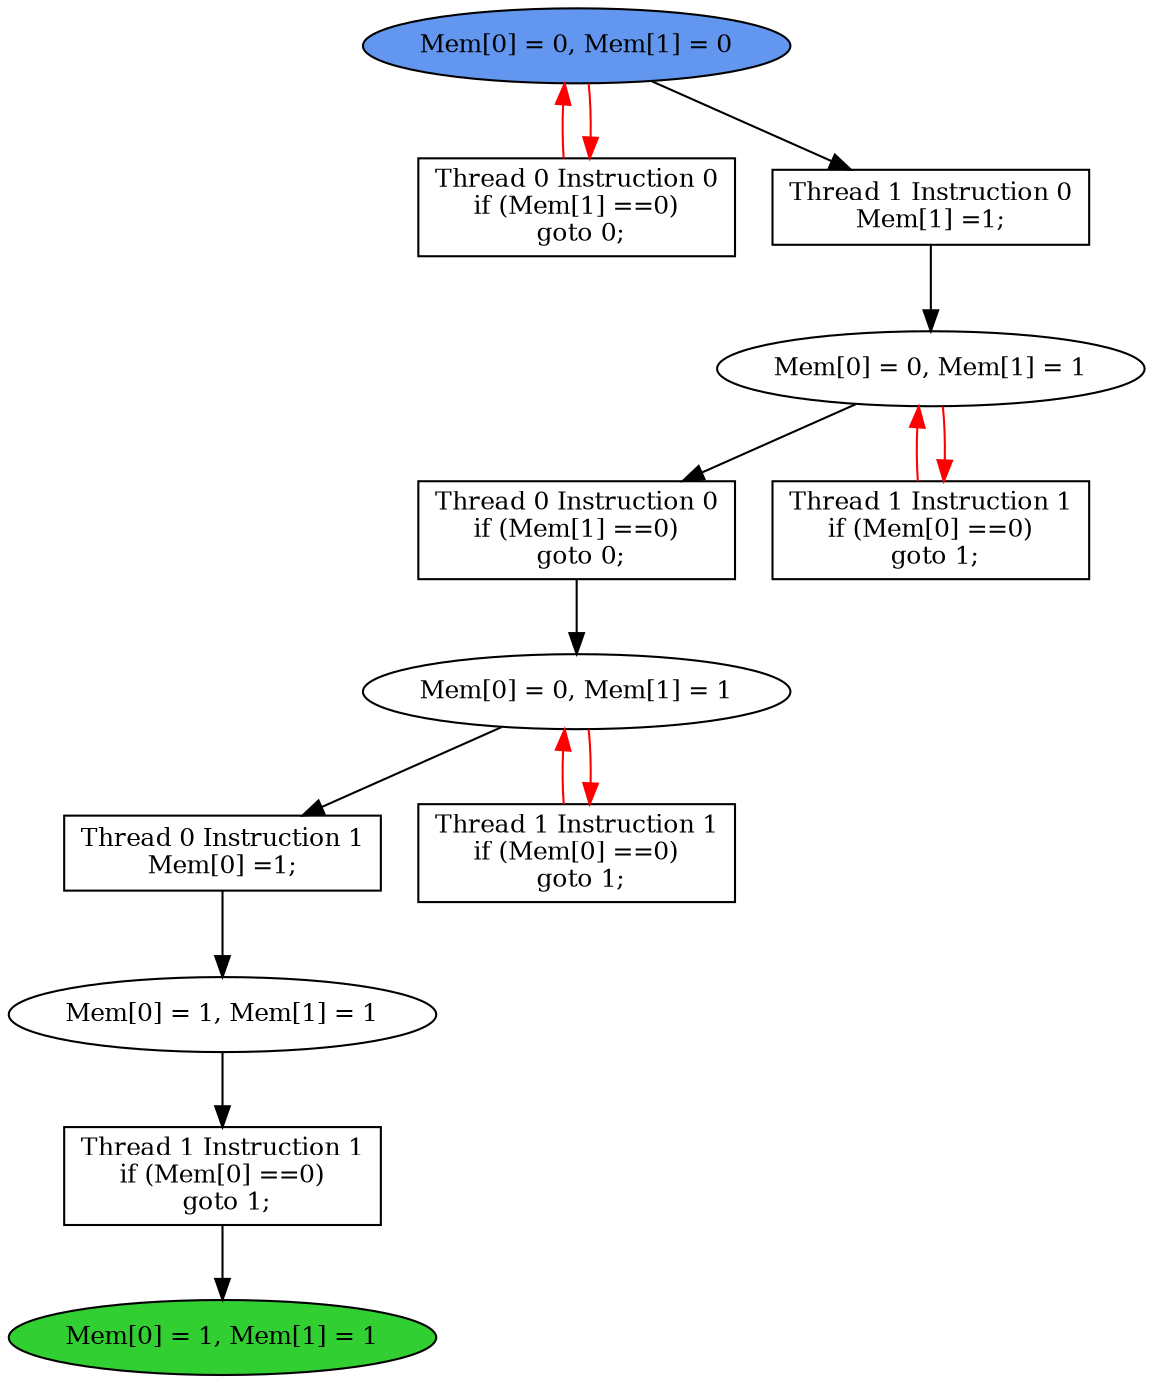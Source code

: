 digraph "graph" {
graph [fontsize=12]
node [fontsize=12]
edge [fontsize=12]
rankdir=TB;
"N13" -> "N12" [uuid = "<A0, S2>", color = "#000000", fontcolor = "#ffffff", style = "solid", label = "", dir = "forward", weight = "1"]
"N22" -> "N21" [uuid = "<A1, S1>", color = "#000000", fontcolor = "#ffffff", style = "solid", label = "", dir = "forward", weight = "1"]
"N25" -> "N18" [uuid = "<A2, START>", color = "#ff0000", fontcolor = "#ffffff", style = "solid", label = "", dir = "back", weight = "1"]
"N11" -> "N10" [uuid = "<A3, END>", color = "#000000", fontcolor = "#ffffff", style = "solid", label = "", dir = "forward", weight = "1"]
"N23" -> "N19" [uuid = "<A4, S0>", color = "#ff0000", fontcolor = "#ffffff", style = "solid", label = "", dir = "back", weight = "1"]
"N24" -> "N23" [uuid = "<A5, S0>", color = "#000000", fontcolor = "#ffffff", style = "solid", label = "", dir = "forward", weight = "1"]
"N21" -> "N20" [uuid = "<A6, S1>", color = "#ff0000", fontcolor = "#ffffff", style = "solid", label = "", dir = "back", weight = "1"]
"N21" -> "N13" [uuid = "<A0, S1>", color = "#000000", fontcolor = "#ffffff", style = "solid", label = "", dir = "forward", weight = "1"]
"N23" -> "N22" [uuid = "<A1, S0>", color = "#000000", fontcolor = "#ffffff", style = "solid", label = "", dir = "forward", weight = "1"]
"N25" -> "N18" [uuid = "<A2, START>", color = "#ff0000", fontcolor = "#ffffff", style = "solid", label = "", dir = "forward", weight = "1"]
"N12" -> "N11" [uuid = "<A3, S2>", color = "#000000", fontcolor = "#ffffff", style = "solid", label = "", dir = "forward", weight = "1"]
"N23" -> "N19" [uuid = "<A4, S0>", color = "#ff0000", fontcolor = "#ffffff", style = "solid", label = "", dir = "forward", weight = "1"]
"N25" -> "N24" [uuid = "<A5, START>", color = "#000000", fontcolor = "#ffffff", style = "solid", label = "", dir = "forward", weight = "1"]
"N21" -> "N20" [uuid = "<A6, S1>", color = "#ff0000", fontcolor = "#ffffff", style = "solid", label = "", dir = "forward", weight = "1"]
"N10" [uuid="END", label="Mem[0] = 1, Mem[1] = 1", fillcolor = "#31cf31", fontcolor = "#000000", shape = "ellipse", style = "filled, solid"]
"N11" [uuid="A3", label="Thread 1 Instruction 1
if (Mem[0] ==0)
 goto 1;", fillcolor = "#ffffff", fontcolor = "#000000", shape = "box", style = "filled, solid"]
"N12" [uuid="S2", label="Mem[0] = 1, Mem[1] = 1", fillcolor = "#ffffff", fontcolor = "#000000", shape = "ellipse", style = "filled, solid"]
"N13" [uuid="A0", label="Thread 0 Instruction 1
Mem[0] =1;", fillcolor = "#ffffff", fontcolor = "#000000", shape = "box", style = "filled, solid"]
"N18" [uuid="A2", label="Thread 0 Instruction 0
if (Mem[1] ==0)
 goto 0;", fillcolor = "#ffffff", fontcolor = "#000000", shape = "box", style = "filled, solid"]
"N19" [uuid="A4", label="Thread 1 Instruction 1
if (Mem[0] ==0)
 goto 1;", fillcolor = "#ffffff", fontcolor = "#000000", shape = "box", style = "filled, solid"]
"N20" [uuid="A6", label="Thread 1 Instruction 1
if (Mem[0] ==0)
 goto 1;", fillcolor = "#ffffff", fontcolor = "#000000", shape = "box", style = "filled, solid"]
"N21" [uuid="S1", label="Mem[0] = 0, Mem[1] = 1", fillcolor = "#ffffff", fontcolor = "#000000", shape = "ellipse", style = "filled, solid"]
"N22" [uuid="A1", label="Thread 0 Instruction 0
if (Mem[1] ==0)
 goto 0;", fillcolor = "#ffffff", fontcolor = "#000000", shape = "box", style = "filled, solid"]
"N23" [uuid="S0", label="Mem[0] = 0, Mem[1] = 1", fillcolor = "#ffffff", fontcolor = "#000000", shape = "ellipse", style = "filled, solid"]
"N24" [uuid="A5", label="Thread 1 Instruction 0
Mem[1] =1;", fillcolor = "#ffffff", fontcolor = "#000000", shape = "box", style = "filled, solid"]
"N25" [uuid="START", label="Mem[0] = 0, Mem[1] = 0", fillcolor = "#6396ef", fontcolor = "#000000", shape = "ellipse", style = "filled, solid"]
}